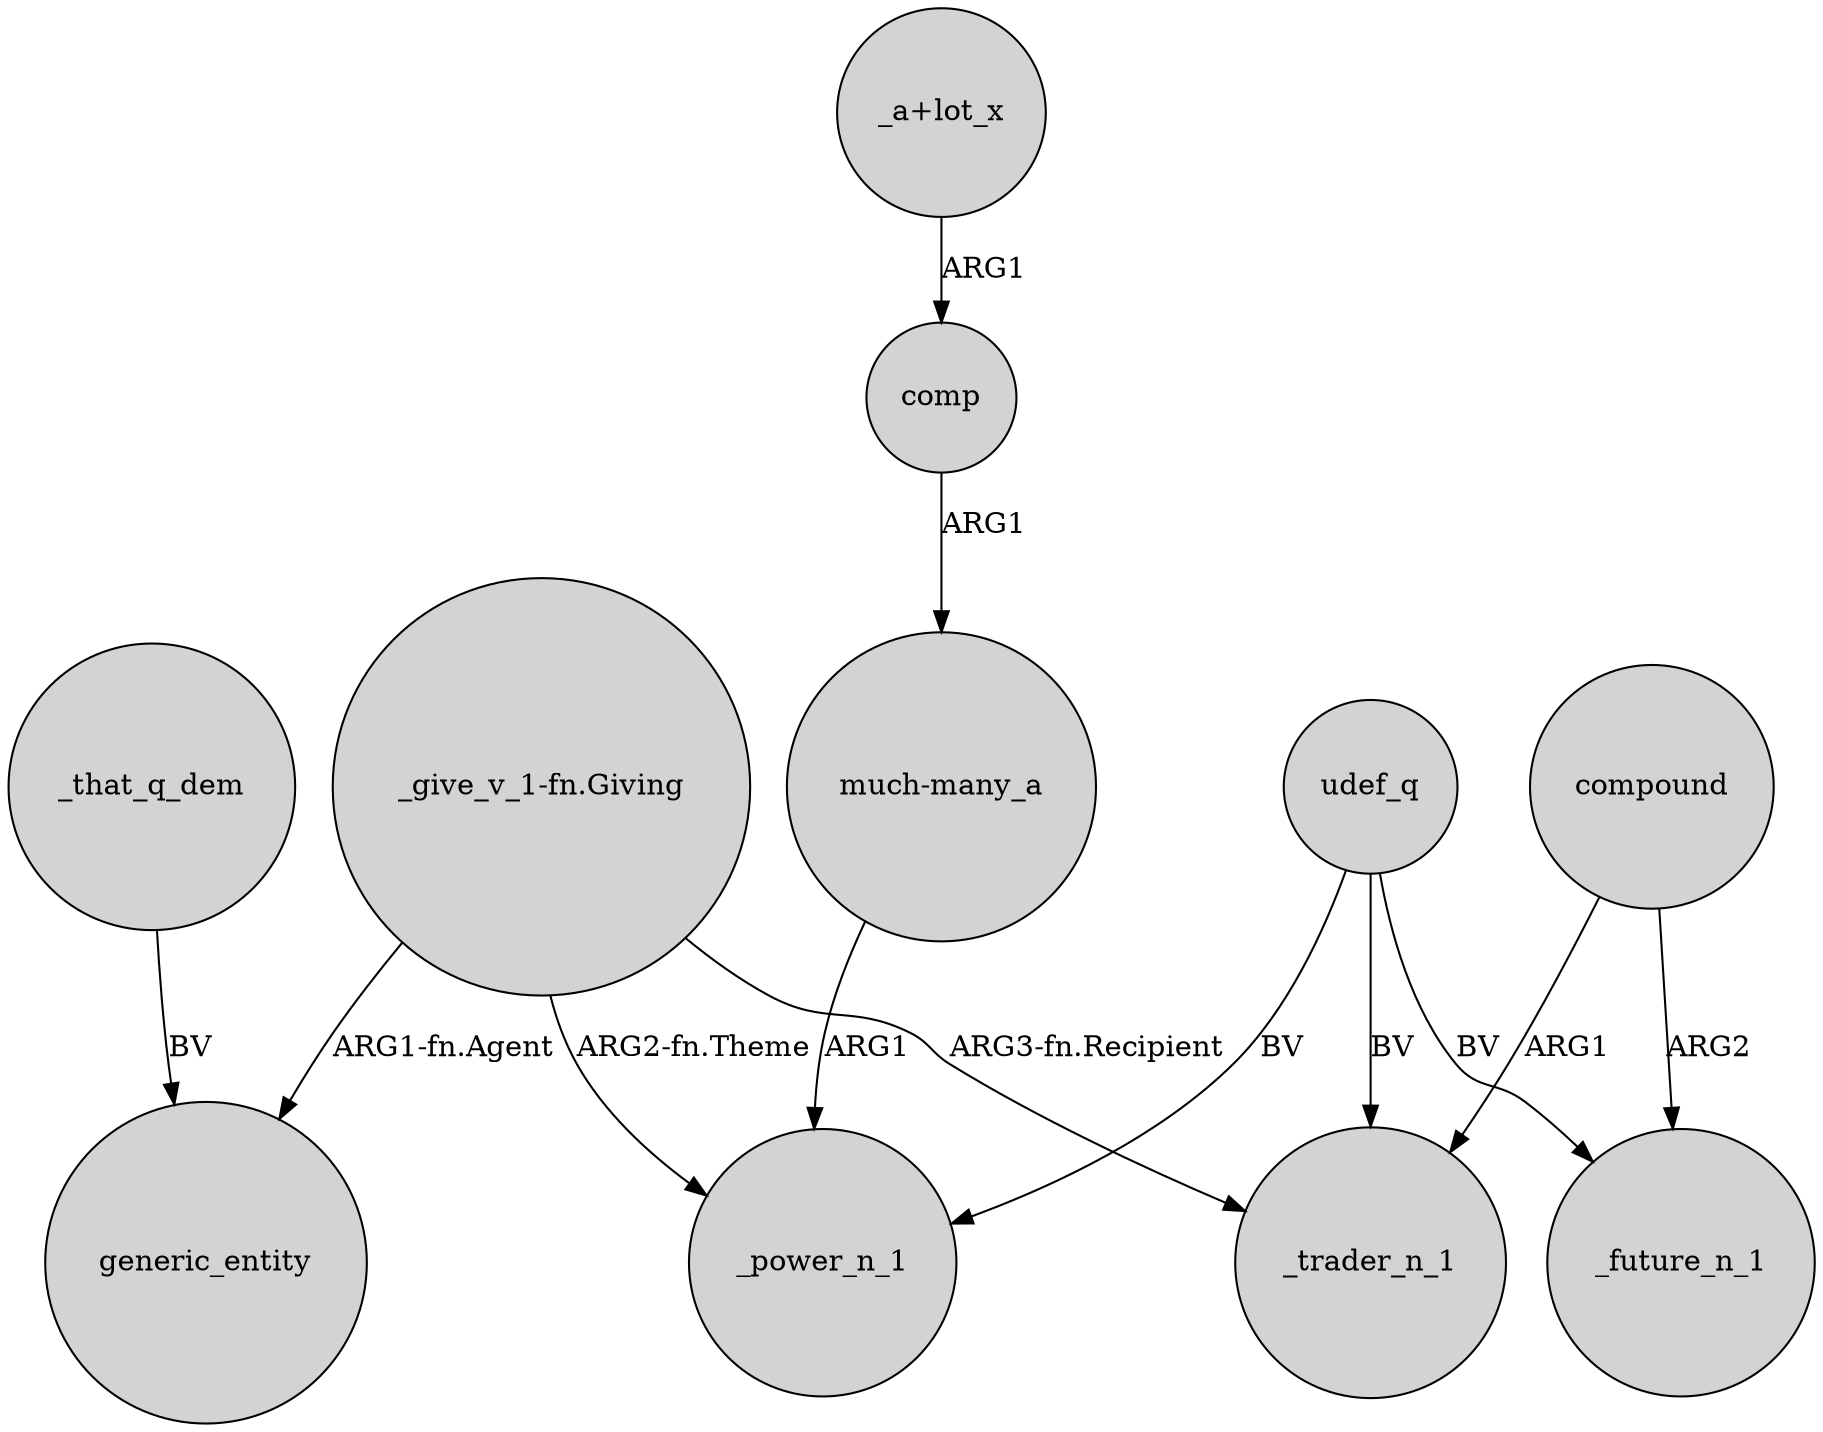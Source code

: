 digraph {
	node [shape=circle style=filled]
	comp -> "much-many_a" [label=ARG1]
	"_give_v_1-fn.Giving" -> generic_entity [label="ARG1-fn.Agent"]
	compound -> _future_n_1 [label=ARG2]
	_that_q_dem -> generic_entity [label=BV]
	udef_q -> _trader_n_1 [label=BV]
	udef_q -> _power_n_1 [label=BV]
	"much-many_a" -> _power_n_1 [label=ARG1]
	udef_q -> _future_n_1 [label=BV]
	compound -> _trader_n_1 [label=ARG1]
	"_give_v_1-fn.Giving" -> _power_n_1 [label="ARG2-fn.Theme"]
	"_a+lot_x" -> comp [label=ARG1]
	"_give_v_1-fn.Giving" -> _trader_n_1 [label="ARG3-fn.Recipient"]
}
